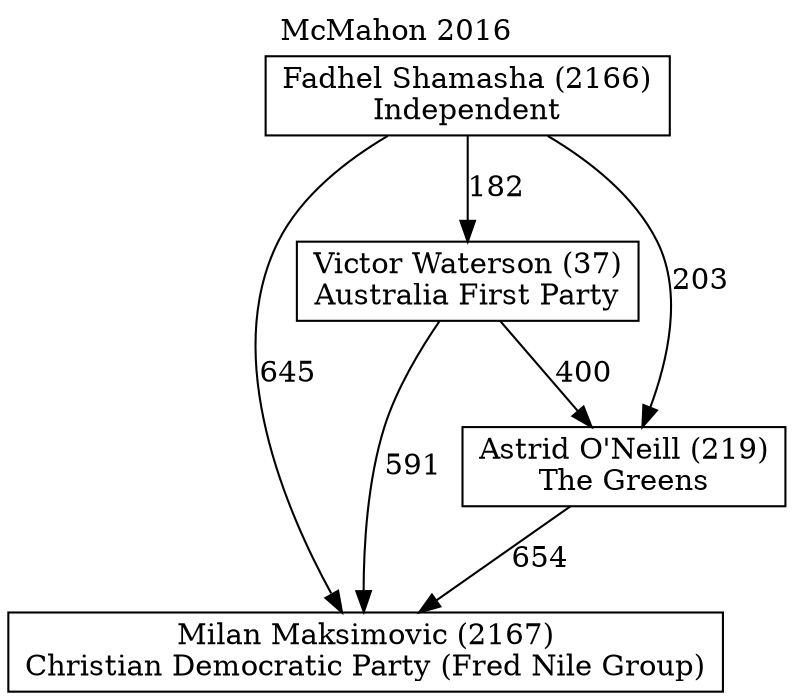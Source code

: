 // House preference flow
digraph "Milan Maksimovic (2167)_McMahon_2016" {
	graph [label="McMahon 2016" labelloc=t mclimit=10]
	node [shape=box]
	"Milan Maksimovic (2167)" [label="Milan Maksimovic (2167)
Christian Democratic Party (Fred Nile Group)"]
	"Fadhel Shamasha (2166)" [label="Fadhel Shamasha (2166)
Independent"]
	"Victor Waterson (37)" [label="Victor Waterson (37)
Australia First Party"]
	"Astrid O'Neill (219)" [label="Astrid O'Neill (219)
The Greens"]
	"Fadhel Shamasha (2166)" -> "Astrid O'Neill (219)" [label=203]
	"Fadhel Shamasha (2166)" -> "Milan Maksimovic (2167)" [label=645]
	"Astrid O'Neill (219)" -> "Milan Maksimovic (2167)" [label=654]
	"Fadhel Shamasha (2166)" -> "Victor Waterson (37)" [label=182]
	"Victor Waterson (37)" -> "Astrid O'Neill (219)" [label=400]
	"Victor Waterson (37)" -> "Milan Maksimovic (2167)" [label=591]
}
